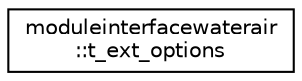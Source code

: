 digraph "Graphical Class Hierarchy"
{
 // LATEX_PDF_SIZE
  edge [fontname="Helvetica",fontsize="10",labelfontname="Helvetica",labelfontsize="10"];
  node [fontname="Helvetica",fontsize="10",shape=record];
  rankdir="LR";
  Node0 [label="moduleinterfacewaterair\l::t_ext_options",height=0.2,width=0.4,color="black", fillcolor="white", style="filled",URL="$structmoduleinterfacewaterair_1_1t__ext__options.html",tooltip=" "];
}
